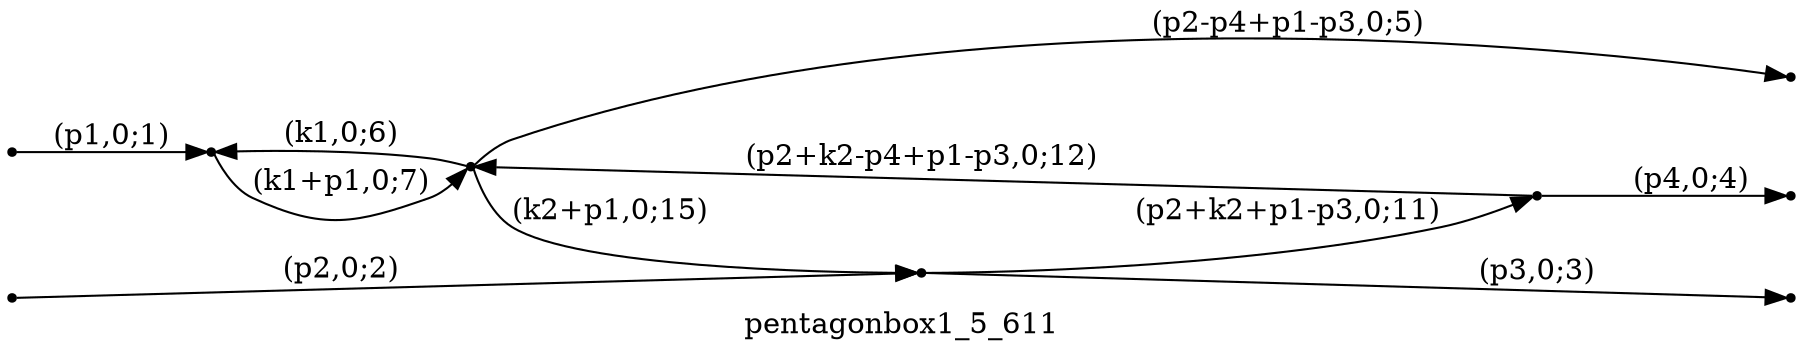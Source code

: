 digraph pentagonbox1_5_611 {
  label="pentagonbox1_5_611";
  rankdir="LR";
  subgraph edges {
    -1 -> 2 [label="(p1,0;1)"];
    -2 -> 4 [label="(p2,0;2)"];
    4 -> -3 [label="(p3,0;3)"];
    1 -> -4 [label="(p4,0;4)"];
    3 -> -5 [label="(p2-p4+p1-p3,0;5)"];
    3 -> 2 [label="(k1,0;6)"];
    2 -> 3 [label="(k1+p1,0;7)"];
    4 -> 1 [label="(p2+k2+p1-p3,0;11)"];
    1 -> 3 [label="(p2+k2-p4+p1-p3,0;12)"];
    3 -> 4 [label="(k2+p1,0;15)"];
  }
  subgraph incoming { rank="source"; -1; -2; }
  subgraph outgoing { rank="sink"; -3; -4; -5; }
-5 [shape=point];
-4 [shape=point];
-3 [shape=point];
-2 [shape=point];
-1 [shape=point];
1 [shape=point];
2 [shape=point];
3 [shape=point];
4 [shape=point];
}


